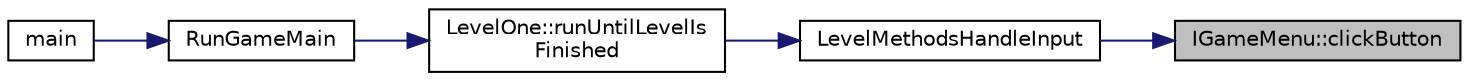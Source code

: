 digraph "IGameMenu::clickButton"
{
 // LATEX_PDF_SIZE
  edge [fontname="Helvetica",fontsize="10",labelfontname="Helvetica",labelfontsize="10"];
  node [fontname="Helvetica",fontsize="10",shape=record];
  rankdir="RL";
  Node1 [label="IGameMenu::clickButton",height=0.2,width=0.4,color="black", fillcolor="grey75", style="filled", fontcolor="black",tooltip=" "];
  Node1 -> Node2 [dir="back",color="midnightblue",fontsize="10",style="solid"];
  Node2 [label="LevelMethodsHandleInput",height=0.2,width=0.4,color="black", fillcolor="white", style="filled",URL="$_level_methods_8cpp.html#ae92598e0dde05102475e73bb7a161602",tooltip="// Updates the controller state and modifies actions based on controller state, returns true if home ..."];
  Node2 -> Node3 [dir="back",color="midnightblue",fontsize="10",style="solid"];
  Node3 [label="LevelOne::runUntilLevelIs\lFinished",height=0.2,width=0.4,color="black", fillcolor="white", style="filled",URL="$class_level_one.html#afd011cbfd58c10d7bcaabbbdf7b884a3",tooltip="Indicates that the level will loop internally handling all input, and output (audio,..."];
  Node3 -> Node4 [dir="back",color="midnightblue",fontsize="10",style="solid"];
  Node4 [label="RunGameMain",height=0.2,width=0.4,color="black", fillcolor="white", style="filled",URL="$main_8cpp.html#aa4173368a267598f9c3c83944e79a303",tooltip=" "];
  Node4 -> Node5 [dir="back",color="midnightblue",fontsize="10",style="solid"];
  Node5 [label="main",height=0.2,width=0.4,color="black", fillcolor="white", style="filled",URL="$main_8cpp.html#a3c04138a5bfe5d72780bb7e82a18e627",tooltip=" "];
}
